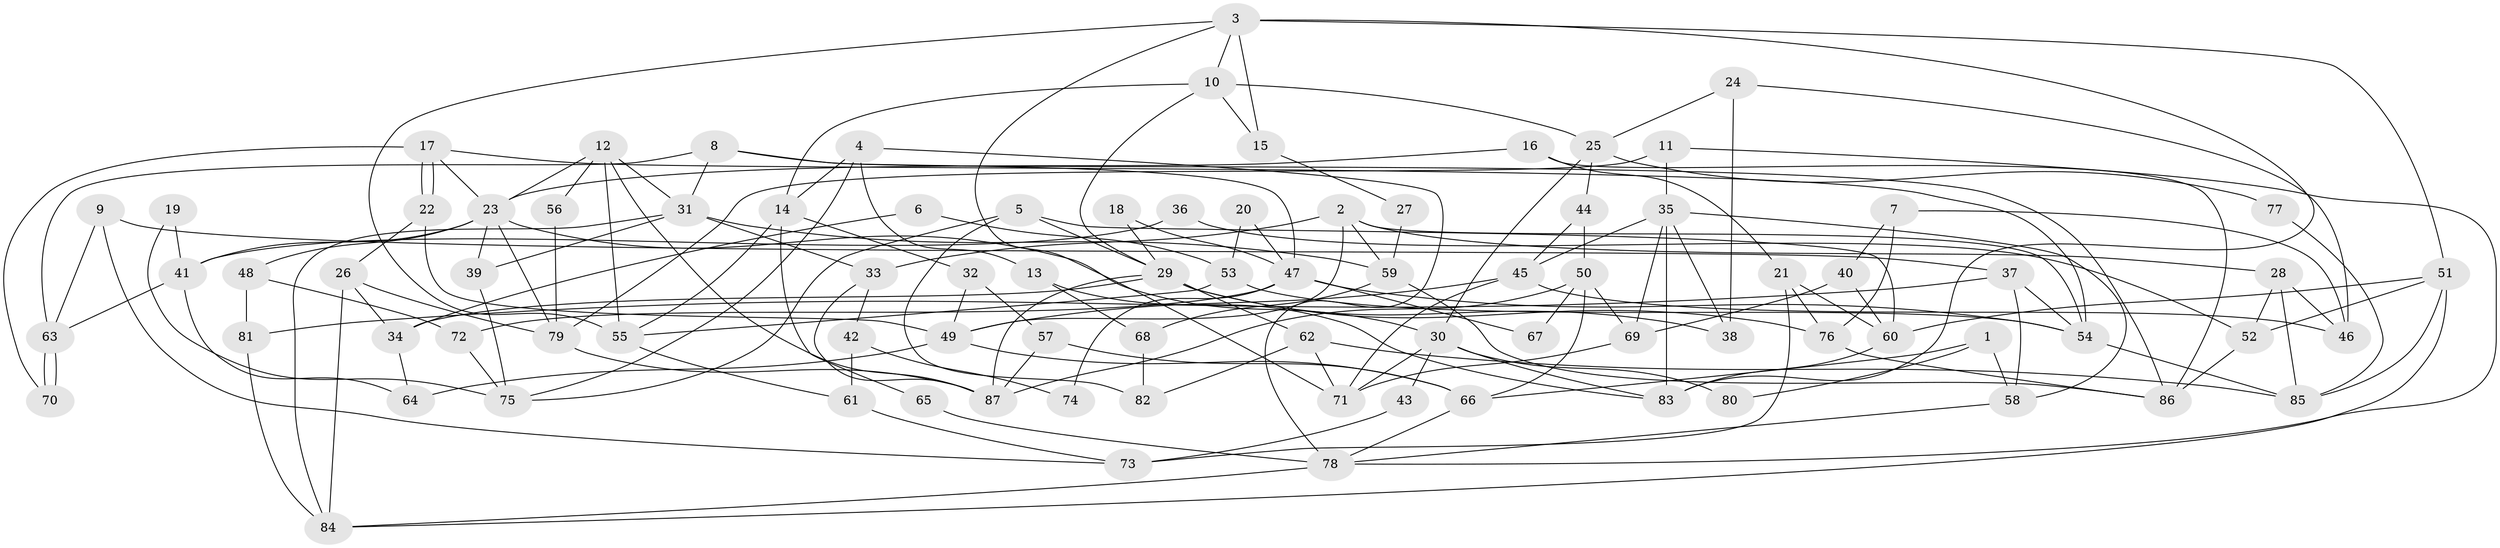 // Generated by graph-tools (version 1.1) at 2025/02/03/09/25 03:02:04]
// undirected, 87 vertices, 174 edges
graph export_dot {
graph [start="1"]
  node [color=gray90,style=filled];
  1;
  2;
  3;
  4;
  5;
  6;
  7;
  8;
  9;
  10;
  11;
  12;
  13;
  14;
  15;
  16;
  17;
  18;
  19;
  20;
  21;
  22;
  23;
  24;
  25;
  26;
  27;
  28;
  29;
  30;
  31;
  32;
  33;
  34;
  35;
  36;
  37;
  38;
  39;
  40;
  41;
  42;
  43;
  44;
  45;
  46;
  47;
  48;
  49;
  50;
  51;
  52;
  53;
  54;
  55;
  56;
  57;
  58;
  59;
  60;
  61;
  62;
  63;
  64;
  65;
  66;
  67;
  68;
  69;
  70;
  71;
  72;
  73;
  74;
  75;
  76;
  77;
  78;
  79;
  80;
  81;
  82;
  83;
  84;
  85;
  86;
  87;
  1 -- 66;
  1 -- 58;
  1 -- 80;
  2 -- 33;
  2 -- 59;
  2 -- 28;
  2 -- 49;
  2 -- 54;
  3 -- 10;
  3 -- 71;
  3 -- 15;
  3 -- 51;
  3 -- 55;
  3 -- 83;
  4 -- 78;
  4 -- 14;
  4 -- 13;
  4 -- 75;
  5 -- 60;
  5 -- 29;
  5 -- 75;
  5 -- 82;
  6 -- 53;
  6 -- 34;
  7 -- 46;
  7 -- 76;
  7 -- 40;
  8 -- 47;
  8 -- 86;
  8 -- 31;
  8 -- 63;
  9 -- 63;
  9 -- 37;
  9 -- 73;
  10 -- 25;
  10 -- 29;
  10 -- 14;
  10 -- 15;
  11 -- 35;
  11 -- 79;
  11 -- 78;
  12 -- 23;
  12 -- 87;
  12 -- 31;
  12 -- 55;
  12 -- 56;
  13 -- 83;
  13 -- 68;
  14 -- 55;
  14 -- 32;
  14 -- 65;
  15 -- 27;
  16 -- 86;
  16 -- 23;
  16 -- 21;
  17 -- 22;
  17 -- 22;
  17 -- 54;
  17 -- 23;
  17 -- 70;
  18 -- 47;
  18 -- 29;
  19 -- 75;
  19 -- 41;
  20 -- 53;
  20 -- 47;
  21 -- 76;
  21 -- 60;
  21 -- 73;
  22 -- 26;
  22 -- 49;
  23 -- 39;
  23 -- 30;
  23 -- 41;
  23 -- 48;
  23 -- 79;
  24 -- 25;
  24 -- 46;
  24 -- 38;
  25 -- 44;
  25 -- 30;
  25 -- 77;
  26 -- 84;
  26 -- 34;
  26 -- 79;
  27 -- 59;
  28 -- 85;
  28 -- 46;
  28 -- 52;
  29 -- 87;
  29 -- 38;
  29 -- 34;
  29 -- 62;
  29 -- 76;
  30 -- 83;
  30 -- 43;
  30 -- 71;
  30 -- 80;
  31 -- 33;
  31 -- 39;
  31 -- 59;
  31 -- 84;
  32 -- 49;
  32 -- 57;
  33 -- 87;
  33 -- 42;
  34 -- 64;
  35 -- 69;
  35 -- 83;
  35 -- 38;
  35 -- 45;
  35 -- 58;
  36 -- 52;
  36 -- 41;
  37 -- 54;
  37 -- 58;
  37 -- 81;
  39 -- 75;
  40 -- 69;
  40 -- 60;
  41 -- 63;
  41 -- 64;
  42 -- 61;
  42 -- 74;
  43 -- 73;
  44 -- 50;
  44 -- 45;
  45 -- 49;
  45 -- 46;
  45 -- 71;
  47 -- 72;
  47 -- 54;
  47 -- 67;
  47 -- 74;
  48 -- 81;
  48 -- 72;
  49 -- 64;
  49 -- 66;
  50 -- 87;
  50 -- 66;
  50 -- 67;
  50 -- 69;
  51 -- 60;
  51 -- 52;
  51 -- 84;
  51 -- 85;
  52 -- 86;
  53 -- 55;
  53 -- 54;
  54 -- 85;
  55 -- 61;
  56 -- 79;
  57 -- 66;
  57 -- 87;
  58 -- 78;
  59 -- 68;
  59 -- 86;
  60 -- 83;
  61 -- 73;
  62 -- 71;
  62 -- 82;
  62 -- 85;
  63 -- 70;
  63 -- 70;
  65 -- 78;
  66 -- 78;
  68 -- 82;
  69 -- 71;
  72 -- 75;
  76 -- 86;
  77 -- 85;
  78 -- 84;
  79 -- 87;
  81 -- 84;
}
